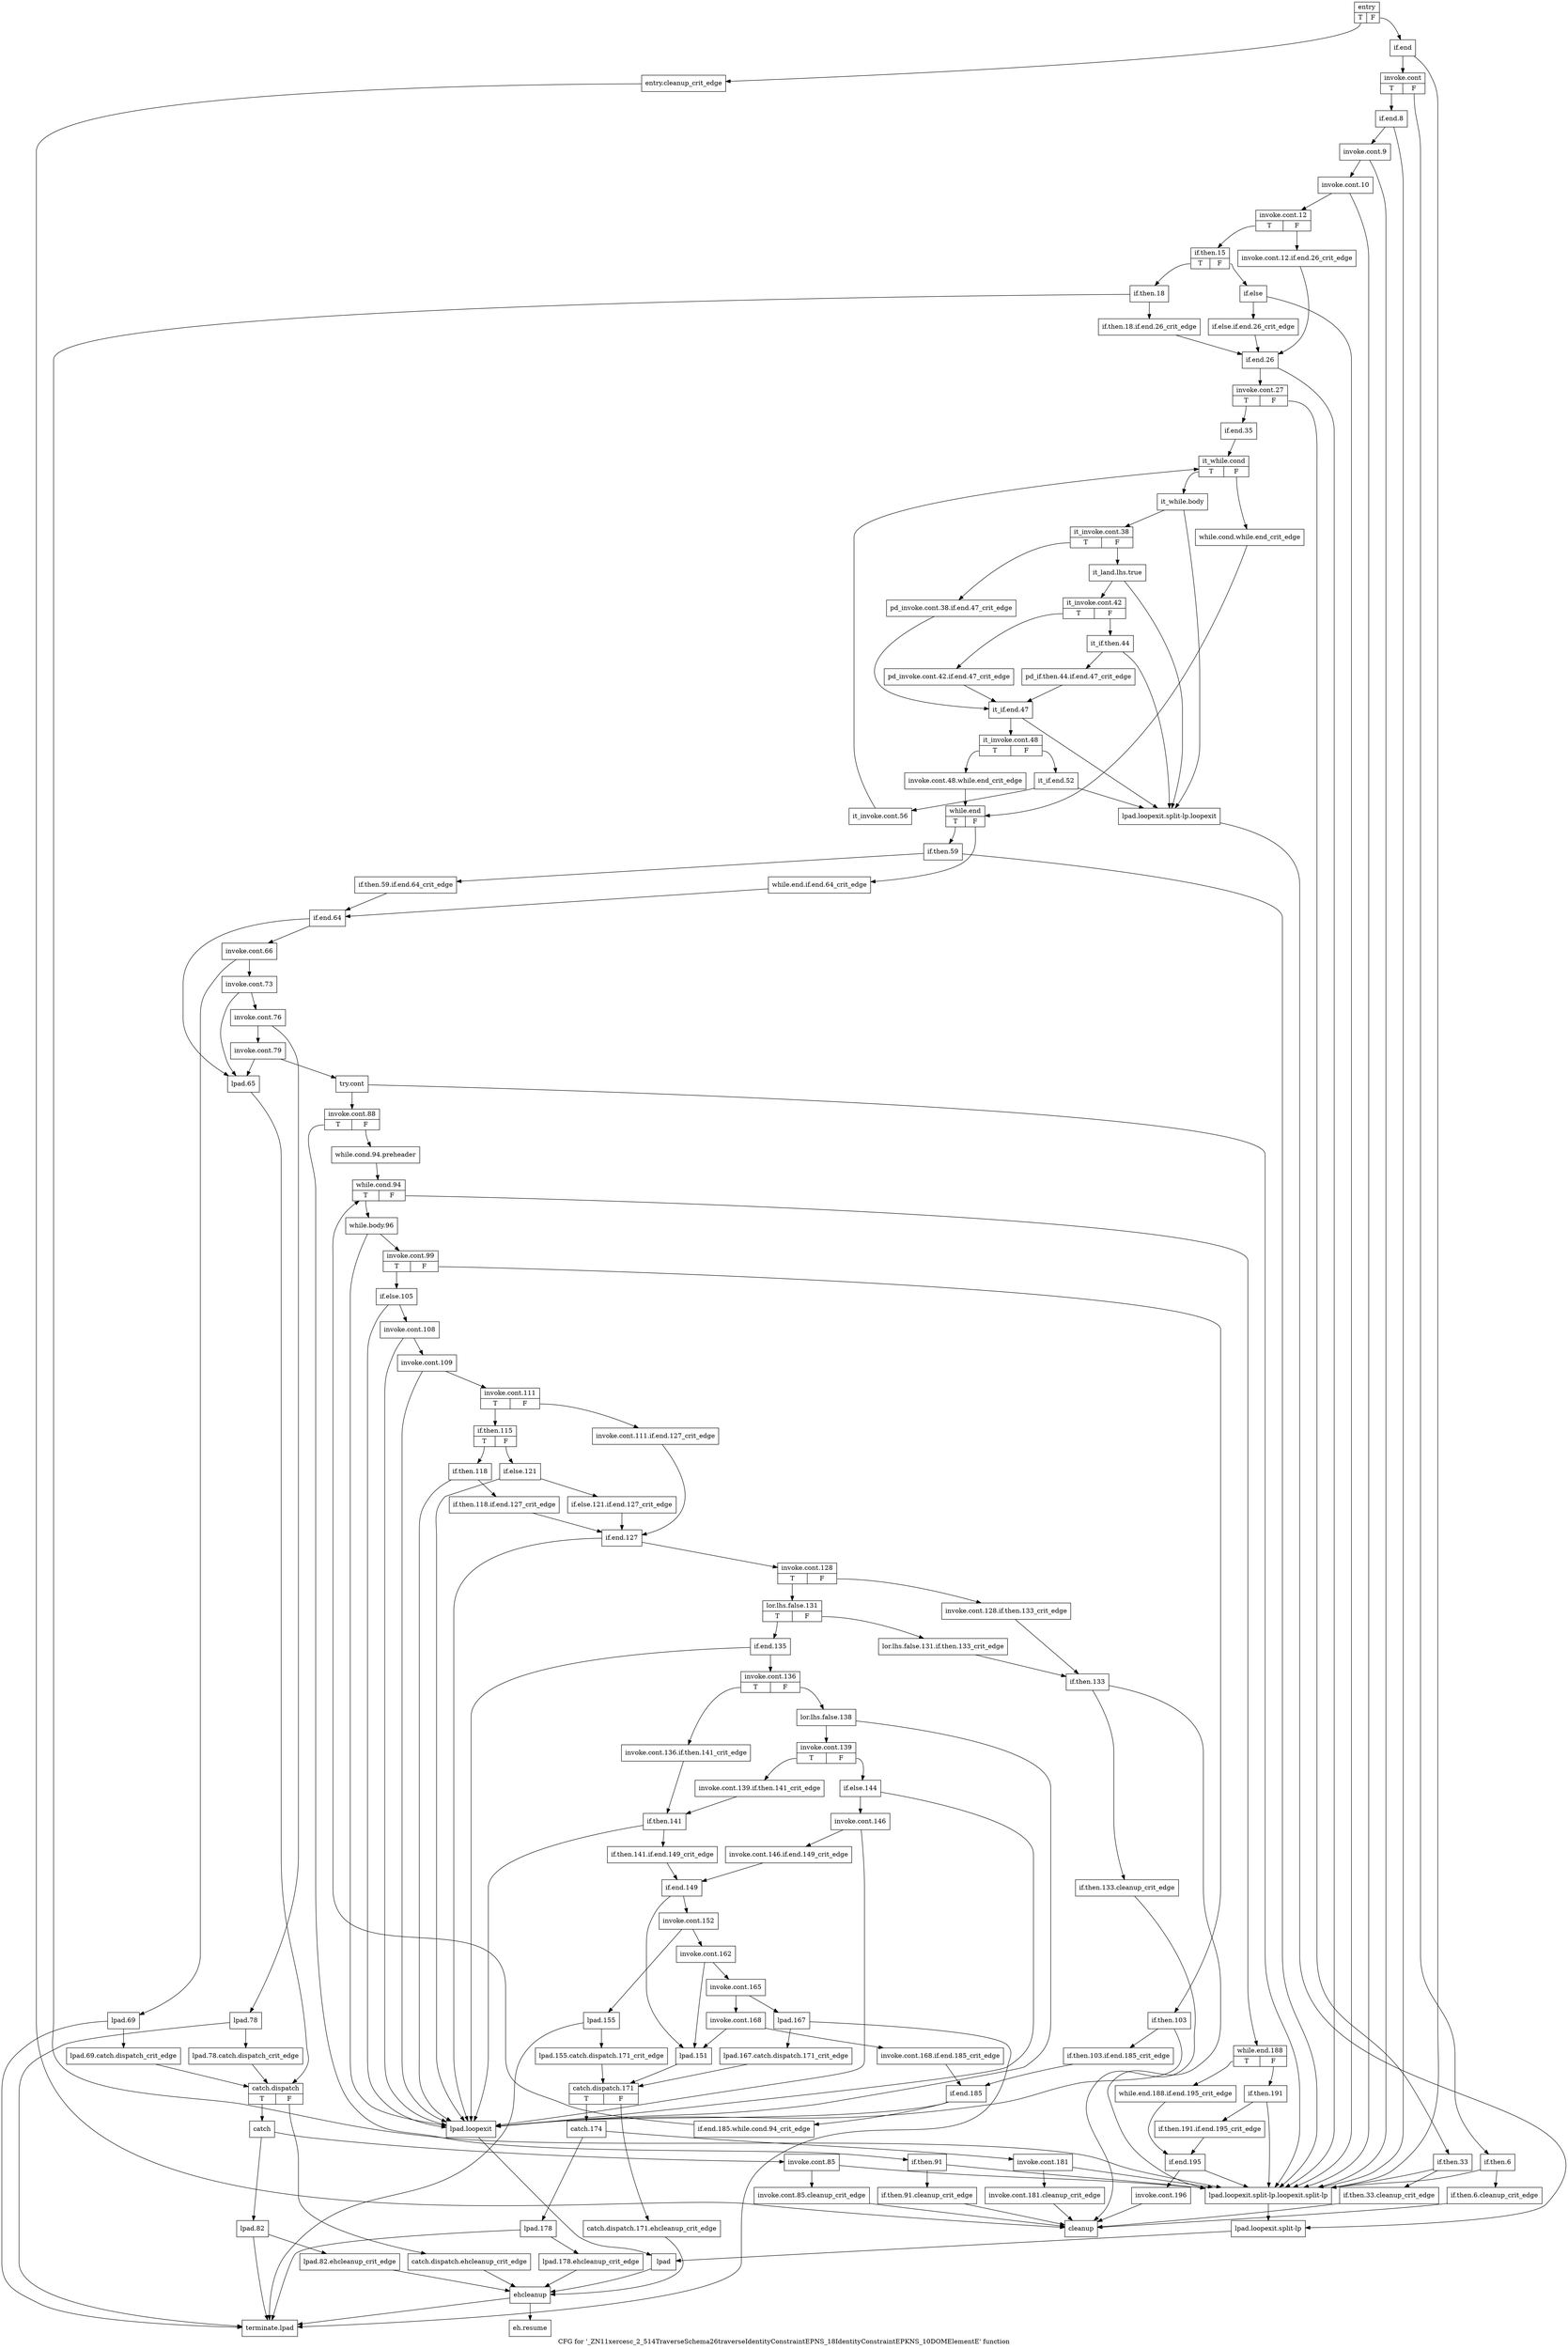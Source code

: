 digraph "CFG for '_ZN11xercesc_2_514TraverseSchema26traverseIdentityConstraintEPNS_18IdentityConstraintEPKNS_10DOMElementE' function" {
	label="CFG for '_ZN11xercesc_2_514TraverseSchema26traverseIdentityConstraintEPNS_18IdentityConstraintEPKNS_10DOMElementE' function";

	Node0x4b30730 [shape=record,label="{entry|{<s0>T|<s1>F}}"];
	Node0x4b30730:s0 -> Node0x4b49850;
	Node0x4b30730:s1 -> Node0x4b4af00;
	Node0x4b49850 [shape=record,label="{entry.cleanup_crit_edge}"];
	Node0x4b49850 -> Node0x4b4d5c0;
	Node0x4b4af00 [shape=record,label="{if.end}"];
	Node0x4b4af00 -> Node0x4b4af50;
	Node0x4b4af00 -> Node0x4b4b0e0;
	Node0x4b4af50 [shape=record,label="{invoke.cont|{<s0>T|<s1>F}}"];
	Node0x4b4af50:s0 -> Node0x4b4b1d0;
	Node0x4b4af50:s1 -> Node0x4b4afa0;
	Node0x4b4afa0 [shape=record,label="{if.then.6}"];
	Node0x4b4afa0 -> Node0x4b4aff0;
	Node0x4b4afa0 -> Node0x4b4b0e0;
	Node0x4b4aff0 [shape=record,label="{if.then.6.cleanup_crit_edge}"];
	Node0x4b4aff0 -> Node0x4b4d5c0;
	Node0x4b4b040 [shape=record,label="{lpad.loopexit}"];
	Node0x4b4b040 -> Node0x4b4b180;
	Node0x4b4b090 [shape=record,label="{lpad.loopexit.split-lp.loopexit}"];
	Node0x4b4b090 -> Node0x4b4b130;
	Node0x4b4b0e0 [shape=record,label="{lpad.loopexit.split-lp.loopexit.split-lp}"];
	Node0x4b4b0e0 -> Node0x4b4b130;
	Node0x4b4b130 [shape=record,label="{lpad.loopexit.split-lp}"];
	Node0x4b4b130 -> Node0x4b4b180;
	Node0x4b4b180 [shape=record,label="{lpad}"];
	Node0x4b4b180 -> Node0x4b4d610;
	Node0x4b4b1d0 [shape=record,label="{if.end.8}"];
	Node0x4b4b1d0 -> Node0x4b4b220;
	Node0x4b4b1d0 -> Node0x4b4b0e0;
	Node0x4b4b220 [shape=record,label="{invoke.cont.9}"];
	Node0x4b4b220 -> Node0x4b4b270;
	Node0x4b4b220 -> Node0x4b4b0e0;
	Node0x4b4b270 [shape=record,label="{invoke.cont.10}"];
	Node0x4b4b270 -> Node0x4b4b2c0;
	Node0x4b4b270 -> Node0x4b4b0e0;
	Node0x4b4b2c0 [shape=record,label="{invoke.cont.12|{<s0>T|<s1>F}}"];
	Node0x4b4b2c0:s0 -> Node0x4b4b360;
	Node0x4b4b2c0:s1 -> Node0x4b4b310;
	Node0x4b4b310 [shape=record,label="{invoke.cont.12.if.end.26_crit_edge}"];
	Node0x4b4b310 -> Node0x4b4b4f0;
	Node0x4b4b360 [shape=record,label="{if.then.15|{<s0>T|<s1>F}}"];
	Node0x4b4b360:s0 -> Node0x4b4b3b0;
	Node0x4b4b360:s1 -> Node0x4b4b450;
	Node0x4b4b3b0 [shape=record,label="{if.then.18}"];
	Node0x4b4b3b0 -> Node0x4b4b400;
	Node0x4b4b3b0 -> Node0x4b4b0e0;
	Node0x4b4b400 [shape=record,label="{if.then.18.if.end.26_crit_edge}"];
	Node0x4b4b400 -> Node0x4b4b4f0;
	Node0x4b4b450 [shape=record,label="{if.else}"];
	Node0x4b4b450 -> Node0x4b4b4a0;
	Node0x4b4b450 -> Node0x4b4b0e0;
	Node0x4b4b4a0 [shape=record,label="{if.else.if.end.26_crit_edge}"];
	Node0x4b4b4a0 -> Node0x4b4b4f0;
	Node0x4b4b4f0 [shape=record,label="{if.end.26}"];
	Node0x4b4b4f0 -> Node0x4b4b540;
	Node0x4b4b4f0 -> Node0x4b4b0e0;
	Node0x4b4b540 [shape=record,label="{invoke.cont.27|{<s0>T|<s1>F}}"];
	Node0x4b4b540:s0 -> Node0x4b4b630;
	Node0x4b4b540:s1 -> Node0x4b4b590;
	Node0x4b4b590 [shape=record,label="{if.then.33}"];
	Node0x4b4b590 -> Node0x4b4b5e0;
	Node0x4b4b590 -> Node0x4b4b0e0;
	Node0x4b4b5e0 [shape=record,label="{if.then.33.cleanup_crit_edge}"];
	Node0x4b4b5e0 -> Node0x4b4d5c0;
	Node0x4b4b630 [shape=record,label="{if.end.35}"];
	Node0x4b4b630 -> Node0x4b4b680;
	Node0x4b4b680 [shape=record,label="{it_while.cond|{<s0>T|<s1>F}}"];
	Node0x4b4b680:s0 -> Node0x4b4b720;
	Node0x4b4b680:s1 -> Node0x4b4b6d0;
	Node0x4b4b6d0 [shape=record,label="{while.cond.while.end_crit_edge}"];
	Node0x4b4b6d0 -> Node0x4b4bb30;
	Node0x4b4b720 [shape=record,label="{it_while.body}"];
	Node0x4b4b720 -> Node0x4b4b770;
	Node0x4b4b720 -> Node0x4b4b090;
	Node0x4b4b770 [shape=record,label="{it_invoke.cont.38|{<s0>T|<s1>F}}"];
	Node0x4b4b770:s0 -> Node0x4b4b7c0;
	Node0x4b4b770:s1 -> Node0x4b4b810;
	Node0x4b4b7c0 [shape=record,label="{pd_invoke.cont.38.if.end.47_crit_edge}"];
	Node0x4b4b7c0 -> Node0x4b4b9a0;
	Node0x4b4b810 [shape=record,label="{it_land.lhs.true}"];
	Node0x4b4b810 -> Node0x4b4b860;
	Node0x4b4b810 -> Node0x4b4b090;
	Node0x4b4b860 [shape=record,label="{it_invoke.cont.42|{<s0>T|<s1>F}}"];
	Node0x4b4b860:s0 -> Node0x4b4b8b0;
	Node0x4b4b860:s1 -> Node0x4b4b900;
	Node0x4b4b8b0 [shape=record,label="{pd_invoke.cont.42.if.end.47_crit_edge}"];
	Node0x4b4b8b0 -> Node0x4b4b9a0;
	Node0x4b4b900 [shape=record,label="{it_if.then.44}"];
	Node0x4b4b900 -> Node0x4b4b950;
	Node0x4b4b900 -> Node0x4b4b090;
	Node0x4b4b950 [shape=record,label="{pd_if.then.44.if.end.47_crit_edge}"];
	Node0x4b4b950 -> Node0x4b4b9a0;
	Node0x4b4b9a0 [shape=record,label="{it_if.end.47}"];
	Node0x4b4b9a0 -> Node0x4b4b9f0;
	Node0x4b4b9a0 -> Node0x4b4b090;
	Node0x4b4b9f0 [shape=record,label="{it_invoke.cont.48|{<s0>T|<s1>F}}"];
	Node0x4b4b9f0:s0 -> Node0x4b4ba40;
	Node0x4b4b9f0:s1 -> Node0x4b4ba90;
	Node0x4b4ba40 [shape=record,label="{invoke.cont.48.while.end_crit_edge}"];
	Node0x4b4ba40 -> Node0x4b4bb30;
	Node0x4b4ba90 [shape=record,label="{it_if.end.52}"];
	Node0x4b4ba90 -> Node0x4b4bae0;
	Node0x4b4ba90 -> Node0x4b4b090;
	Node0x4b4bae0 [shape=record,label="{it_invoke.cont.56}"];
	Node0x4b4bae0 -> Node0x4b4b680;
	Node0x4b4bb30 [shape=record,label="{while.end|{<s0>T|<s1>F}}"];
	Node0x4b4bb30:s0 -> Node0x4b4bbd0;
	Node0x4b4bb30:s1 -> Node0x4b4bb80;
	Node0x4b4bb80 [shape=record,label="{while.end.if.end.64_crit_edge}"];
	Node0x4b4bb80 -> Node0x4b4bc70;
	Node0x4b4bbd0 [shape=record,label="{if.then.59}"];
	Node0x4b4bbd0 -> Node0x4b4bc20;
	Node0x4b4bbd0 -> Node0x4b4b0e0;
	Node0x4b4bc20 [shape=record,label="{if.then.59.if.end.64_crit_edge}"];
	Node0x4b4bc20 -> Node0x4b4bc70;
	Node0x4b4bc70 [shape=record,label="{if.end.64}"];
	Node0x4b4bc70 -> Node0x4b4bcc0;
	Node0x4b4bc70 -> Node0x4b4be00;
	Node0x4b4bcc0 [shape=record,label="{invoke.cont.66}"];
	Node0x4b4bcc0 -> Node0x4b4bd10;
	Node0x4b4bcc0 -> Node0x4b4be50;
	Node0x4b4bd10 [shape=record,label="{invoke.cont.73}"];
	Node0x4b4bd10 -> Node0x4b4bd60;
	Node0x4b4bd10 -> Node0x4b4be00;
	Node0x4b4bd60 [shape=record,label="{invoke.cont.76}"];
	Node0x4b4bd60 -> Node0x4b4bdb0;
	Node0x4b4bd60 -> Node0x4b4bef0;
	Node0x4b4bdb0 [shape=record,label="{invoke.cont.79}"];
	Node0x4b4bdb0 -> Node0x4b4c1c0;
	Node0x4b4bdb0 -> Node0x4b4be00;
	Node0x4b4be00 [shape=record,label="{lpad.65}"];
	Node0x4b4be00 -> Node0x4b4bf90;
	Node0x4b4be50 [shape=record,label="{lpad.69}"];
	Node0x4b4be50 -> Node0x4b4bea0;
	Node0x4b4be50 -> Node0x4b4d6b0;
	Node0x4b4bea0 [shape=record,label="{lpad.69.catch.dispatch_crit_edge}"];
	Node0x4b4bea0 -> Node0x4b4bf90;
	Node0x4b4bef0 [shape=record,label="{lpad.78}"];
	Node0x4b4bef0 -> Node0x4b4bf40;
	Node0x4b4bef0 -> Node0x4b4d6b0;
	Node0x4b4bf40 [shape=record,label="{lpad.78.catch.dispatch_crit_edge}"];
	Node0x4b4bf40 -> Node0x4b4bf90;
	Node0x4b4bf90 [shape=record,label="{catch.dispatch|{<s0>T|<s1>F}}"];
	Node0x4b4bf90:s0 -> Node0x4b4c030;
	Node0x4b4bf90:s1 -> Node0x4b4bfe0;
	Node0x4b4bfe0 [shape=record,label="{catch.dispatch.ehcleanup_crit_edge}"];
	Node0x4b4bfe0 -> Node0x4b4d610;
	Node0x4b4c030 [shape=record,label="{catch}"];
	Node0x4b4c030 -> Node0x4b4c080;
	Node0x4b4c030 -> Node0x4b4c120;
	Node0x4b4c080 [shape=record,label="{invoke.cont.85}"];
	Node0x4b4c080 -> Node0x4b4c0d0;
	Node0x4b4c080 -> Node0x4b4b0e0;
	Node0x4b4c0d0 [shape=record,label="{invoke.cont.85.cleanup_crit_edge}"];
	Node0x4b4c0d0 -> Node0x4b4d5c0;
	Node0x4b4c120 [shape=record,label="{lpad.82}"];
	Node0x4b4c120 -> Node0x4b4c170;
	Node0x4b4c120 -> Node0x4b4d6b0;
	Node0x4b4c170 [shape=record,label="{lpad.82.ehcleanup_crit_edge}"];
	Node0x4b4c170 -> Node0x4b4d610;
	Node0x4b4c1c0 [shape=record,label="{try.cont}"];
	Node0x4b4c1c0 -> Node0x4b4c210;
	Node0x4b4c1c0 -> Node0x4b4b0e0;
	Node0x4b4c210 [shape=record,label="{invoke.cont.88|{<s0>T|<s1>F}}"];
	Node0x4b4c210:s0 -> Node0x4b4c2b0;
	Node0x4b4c210:s1 -> Node0x4b4c260;
	Node0x4b4c260 [shape=record,label="{while.cond.94.preheader}"];
	Node0x4b4c260 -> Node0x4b4c350;
	Node0x4b4c2b0 [shape=record,label="{if.then.91}"];
	Node0x4b4c2b0 -> Node0x4b4c300;
	Node0x4b4c2b0 -> Node0x4b4b0e0;
	Node0x4b4c300 [shape=record,label="{if.then.91.cleanup_crit_edge}"];
	Node0x4b4c300 -> Node0x4b4d5c0;
	Node0x4b4c350 [shape=record,label="{while.cond.94|{<s0>T|<s1>F}}"];
	Node0x4b4c350:s0 -> Node0x4b4c3a0;
	Node0x4b4c350:s1 -> Node0x4b4d3e0;
	Node0x4b4c3a0 [shape=record,label="{while.body.96}"];
	Node0x4b4c3a0 -> Node0x4b4c3f0;
	Node0x4b4c3a0 -> Node0x4b4b040;
	Node0x4b4c3f0 [shape=record,label="{invoke.cont.99|{<s0>T|<s1>F}}"];
	Node0x4b4c3f0:s0 -> Node0x4b4c4e0;
	Node0x4b4c3f0:s1 -> Node0x4b4c440;
	Node0x4b4c440 [shape=record,label="{if.then.103}"];
	Node0x4b4c440 -> Node0x4b4c490;
	Node0x4b4c440 -> Node0x4b4b040;
	Node0x4b4c490 [shape=record,label="{if.then.103.if.end.185_crit_edge}"];
	Node0x4b4c490 -> Node0x4b4d340;
	Node0x4b4c4e0 [shape=record,label="{if.else.105}"];
	Node0x4b4c4e0 -> Node0x4b4c530;
	Node0x4b4c4e0 -> Node0x4b4b040;
	Node0x4b4c530 [shape=record,label="{invoke.cont.108}"];
	Node0x4b4c530 -> Node0x4b4c580;
	Node0x4b4c530 -> Node0x4b4b040;
	Node0x4b4c580 [shape=record,label="{invoke.cont.109}"];
	Node0x4b4c580 -> Node0x4b4c5d0;
	Node0x4b4c580 -> Node0x4b4b040;
	Node0x4b4c5d0 [shape=record,label="{invoke.cont.111|{<s0>T|<s1>F}}"];
	Node0x4b4c5d0:s0 -> Node0x4b4c670;
	Node0x4b4c5d0:s1 -> Node0x4b4c620;
	Node0x4b4c620 [shape=record,label="{invoke.cont.111.if.end.127_crit_edge}"];
	Node0x4b4c620 -> Node0x4b4c800;
	Node0x4b4c670 [shape=record,label="{if.then.115|{<s0>T|<s1>F}}"];
	Node0x4b4c670:s0 -> Node0x4b4c6c0;
	Node0x4b4c670:s1 -> Node0x4b4c760;
	Node0x4b4c6c0 [shape=record,label="{if.then.118}"];
	Node0x4b4c6c0 -> Node0x4b4c710;
	Node0x4b4c6c0 -> Node0x4b4b040;
	Node0x4b4c710 [shape=record,label="{if.then.118.if.end.127_crit_edge}"];
	Node0x4b4c710 -> Node0x4b4c800;
	Node0x4b4c760 [shape=record,label="{if.else.121}"];
	Node0x4b4c760 -> Node0x4b4c7b0;
	Node0x4b4c760 -> Node0x4b4b040;
	Node0x4b4c7b0 [shape=record,label="{if.else.121.if.end.127_crit_edge}"];
	Node0x4b4c7b0 -> Node0x4b4c800;
	Node0x4b4c800 [shape=record,label="{if.end.127}"];
	Node0x4b4c800 -> Node0x4b4c850;
	Node0x4b4c800 -> Node0x4b4b040;
	Node0x4b4c850 [shape=record,label="{invoke.cont.128|{<s0>T|<s1>F}}"];
	Node0x4b4c850:s0 -> Node0x4b4c8f0;
	Node0x4b4c850:s1 -> Node0x4b4c8a0;
	Node0x4b4c8a0 [shape=record,label="{invoke.cont.128.if.then.133_crit_edge}"];
	Node0x4b4c8a0 -> Node0x4b4c990;
	Node0x4b4c8f0 [shape=record,label="{lor.lhs.false.131|{<s0>T|<s1>F}}"];
	Node0x4b4c8f0:s0 -> Node0x4b4ca30;
	Node0x4b4c8f0:s1 -> Node0x4b4c940;
	Node0x4b4c940 [shape=record,label="{lor.lhs.false.131.if.then.133_crit_edge}"];
	Node0x4b4c940 -> Node0x4b4c990;
	Node0x4b4c990 [shape=record,label="{if.then.133}"];
	Node0x4b4c990 -> Node0x4b4c9e0;
	Node0x4b4c990 -> Node0x4b4b0e0;
	Node0x4b4c9e0 [shape=record,label="{if.then.133.cleanup_crit_edge}"];
	Node0x4b4c9e0 -> Node0x4b4d5c0;
	Node0x4b4ca30 [shape=record,label="{if.end.135}"];
	Node0x4b4ca30 -> Node0x4b4ca80;
	Node0x4b4ca30 -> Node0x4b4b040;
	Node0x4b4ca80 [shape=record,label="{invoke.cont.136|{<s0>T|<s1>F}}"];
	Node0x4b4ca80:s0 -> Node0x4b4cad0;
	Node0x4b4ca80:s1 -> Node0x4b4cb20;
	Node0x4b4cad0 [shape=record,label="{invoke.cont.136.if.then.141_crit_edge}"];
	Node0x4b4cad0 -> Node0x4b4cc10;
	Node0x4b4cb20 [shape=record,label="{lor.lhs.false.138}"];
	Node0x4b4cb20 -> Node0x4b4cb70;
	Node0x4b4cb20 -> Node0x4b4b040;
	Node0x4b4cb70 [shape=record,label="{invoke.cont.139|{<s0>T|<s1>F}}"];
	Node0x4b4cb70:s0 -> Node0x4b4cbc0;
	Node0x4b4cb70:s1 -> Node0x4b4ccb0;
	Node0x4b4cbc0 [shape=record,label="{invoke.cont.139.if.then.141_crit_edge}"];
	Node0x4b4cbc0 -> Node0x4b4cc10;
	Node0x4b4cc10 [shape=record,label="{if.then.141}"];
	Node0x4b4cc10 -> Node0x4b4cc60;
	Node0x4b4cc10 -> Node0x4b4b040;
	Node0x4b4cc60 [shape=record,label="{if.then.141.if.end.149_crit_edge}"];
	Node0x4b4cc60 -> Node0x4b4cda0;
	Node0x4b4ccb0 [shape=record,label="{if.else.144}"];
	Node0x4b4ccb0 -> Node0x4b4cd00;
	Node0x4b4ccb0 -> Node0x4b4b040;
	Node0x4b4cd00 [shape=record,label="{invoke.cont.146}"];
	Node0x4b4cd00 -> Node0x4b4cd50;
	Node0x4b4cd00 -> Node0x4b4b040;
	Node0x4b4cd50 [shape=record,label="{invoke.cont.146.if.end.149_crit_edge}"];
	Node0x4b4cd50 -> Node0x4b4cda0;
	Node0x4b4cda0 [shape=record,label="{if.end.149}"];
	Node0x4b4cda0 -> Node0x4b4cdf0;
	Node0x4b4cda0 -> Node0x4b4cf80;
	Node0x4b4cdf0 [shape=record,label="{invoke.cont.152}"];
	Node0x4b4cdf0 -> Node0x4b4ce40;
	Node0x4b4cdf0 -> Node0x4b4cfd0;
	Node0x4b4ce40 [shape=record,label="{invoke.cont.162}"];
	Node0x4b4ce40 -> Node0x4b4ce90;
	Node0x4b4ce40 -> Node0x4b4cf80;
	Node0x4b4ce90 [shape=record,label="{invoke.cont.165}"];
	Node0x4b4ce90 -> Node0x4b4cee0;
	Node0x4b4ce90 -> Node0x4b4d070;
	Node0x4b4cee0 [shape=record,label="{invoke.cont.168}"];
	Node0x4b4cee0 -> Node0x4b4cf30;
	Node0x4b4cee0 -> Node0x4b4cf80;
	Node0x4b4cf30 [shape=record,label="{invoke.cont.168.if.end.185_crit_edge}"];
	Node0x4b4cf30 -> Node0x4b4d340;
	Node0x4b4cf80 [shape=record,label="{lpad.151}"];
	Node0x4b4cf80 -> Node0x4b4d110;
	Node0x4b4cfd0 [shape=record,label="{lpad.155}"];
	Node0x4b4cfd0 -> Node0x4b4d020;
	Node0x4b4cfd0 -> Node0x4b4d6b0;
	Node0x4b4d020 [shape=record,label="{lpad.155.catch.dispatch.171_crit_edge}"];
	Node0x4b4d020 -> Node0x4b4d110;
	Node0x4b4d070 [shape=record,label="{lpad.167}"];
	Node0x4b4d070 -> Node0x4b4d0c0;
	Node0x4b4d070 -> Node0x4b4d6b0;
	Node0x4b4d0c0 [shape=record,label="{lpad.167.catch.dispatch.171_crit_edge}"];
	Node0x4b4d0c0 -> Node0x4b4d110;
	Node0x4b4d110 [shape=record,label="{catch.dispatch.171|{<s0>T|<s1>F}}"];
	Node0x4b4d110:s0 -> Node0x4b4d1b0;
	Node0x4b4d110:s1 -> Node0x4b4d160;
	Node0x4b4d160 [shape=record,label="{catch.dispatch.171.ehcleanup_crit_edge}"];
	Node0x4b4d160 -> Node0x4b4d610;
	Node0x4b4d1b0 [shape=record,label="{catch.174}"];
	Node0x4b4d1b0 -> Node0x4b4d200;
	Node0x4b4d1b0 -> Node0x4b4d2a0;
	Node0x4b4d200 [shape=record,label="{invoke.cont.181}"];
	Node0x4b4d200 -> Node0x4b4d250;
	Node0x4b4d200 -> Node0x4b4b0e0;
	Node0x4b4d250 [shape=record,label="{invoke.cont.181.cleanup_crit_edge}"];
	Node0x4b4d250 -> Node0x4b4d5c0;
	Node0x4b4d2a0 [shape=record,label="{lpad.178}"];
	Node0x4b4d2a0 -> Node0x4b4d2f0;
	Node0x4b4d2a0 -> Node0x4b4d6b0;
	Node0x4b4d2f0 [shape=record,label="{lpad.178.ehcleanup_crit_edge}"];
	Node0x4b4d2f0 -> Node0x4b4d610;
	Node0x4b4d340 [shape=record,label="{if.end.185}"];
	Node0x4b4d340 -> Node0x4b4d390;
	Node0x4b4d340 -> Node0x4b4b040;
	Node0x4b4d390 [shape=record,label="{if.end.185.while.cond.94_crit_edge}"];
	Node0x4b4d390 -> Node0x4b4c350;
	Node0x4b4d3e0 [shape=record,label="{while.end.188|{<s0>T|<s1>F}}"];
	Node0x4b4d3e0:s0 -> Node0x4b4d430;
	Node0x4b4d3e0:s1 -> Node0x4b4d480;
	Node0x4b4d430 [shape=record,label="{while.end.188.if.end.195_crit_edge}"];
	Node0x4b4d430 -> Node0x4b4d520;
	Node0x4b4d480 [shape=record,label="{if.then.191}"];
	Node0x4b4d480 -> Node0x4b4d4d0;
	Node0x4b4d480 -> Node0x4b4b0e0;
	Node0x4b4d4d0 [shape=record,label="{if.then.191.if.end.195_crit_edge}"];
	Node0x4b4d4d0 -> Node0x4b4d520;
	Node0x4b4d520 [shape=record,label="{if.end.195}"];
	Node0x4b4d520 -> Node0x4b4d570;
	Node0x4b4d520 -> Node0x4b4b0e0;
	Node0x4b4d570 [shape=record,label="{invoke.cont.196}"];
	Node0x4b4d570 -> Node0x4b4d5c0;
	Node0x4b4d5c0 [shape=record,label="{cleanup}"];
	Node0x4b4d610 [shape=record,label="{ehcleanup}"];
	Node0x4b4d610 -> Node0x4b4d660;
	Node0x4b4d610 -> Node0x4b4d6b0;
	Node0x4b4d660 [shape=record,label="{eh.resume}"];
	Node0x4b4d6b0 [shape=record,label="{terminate.lpad}"];
}
